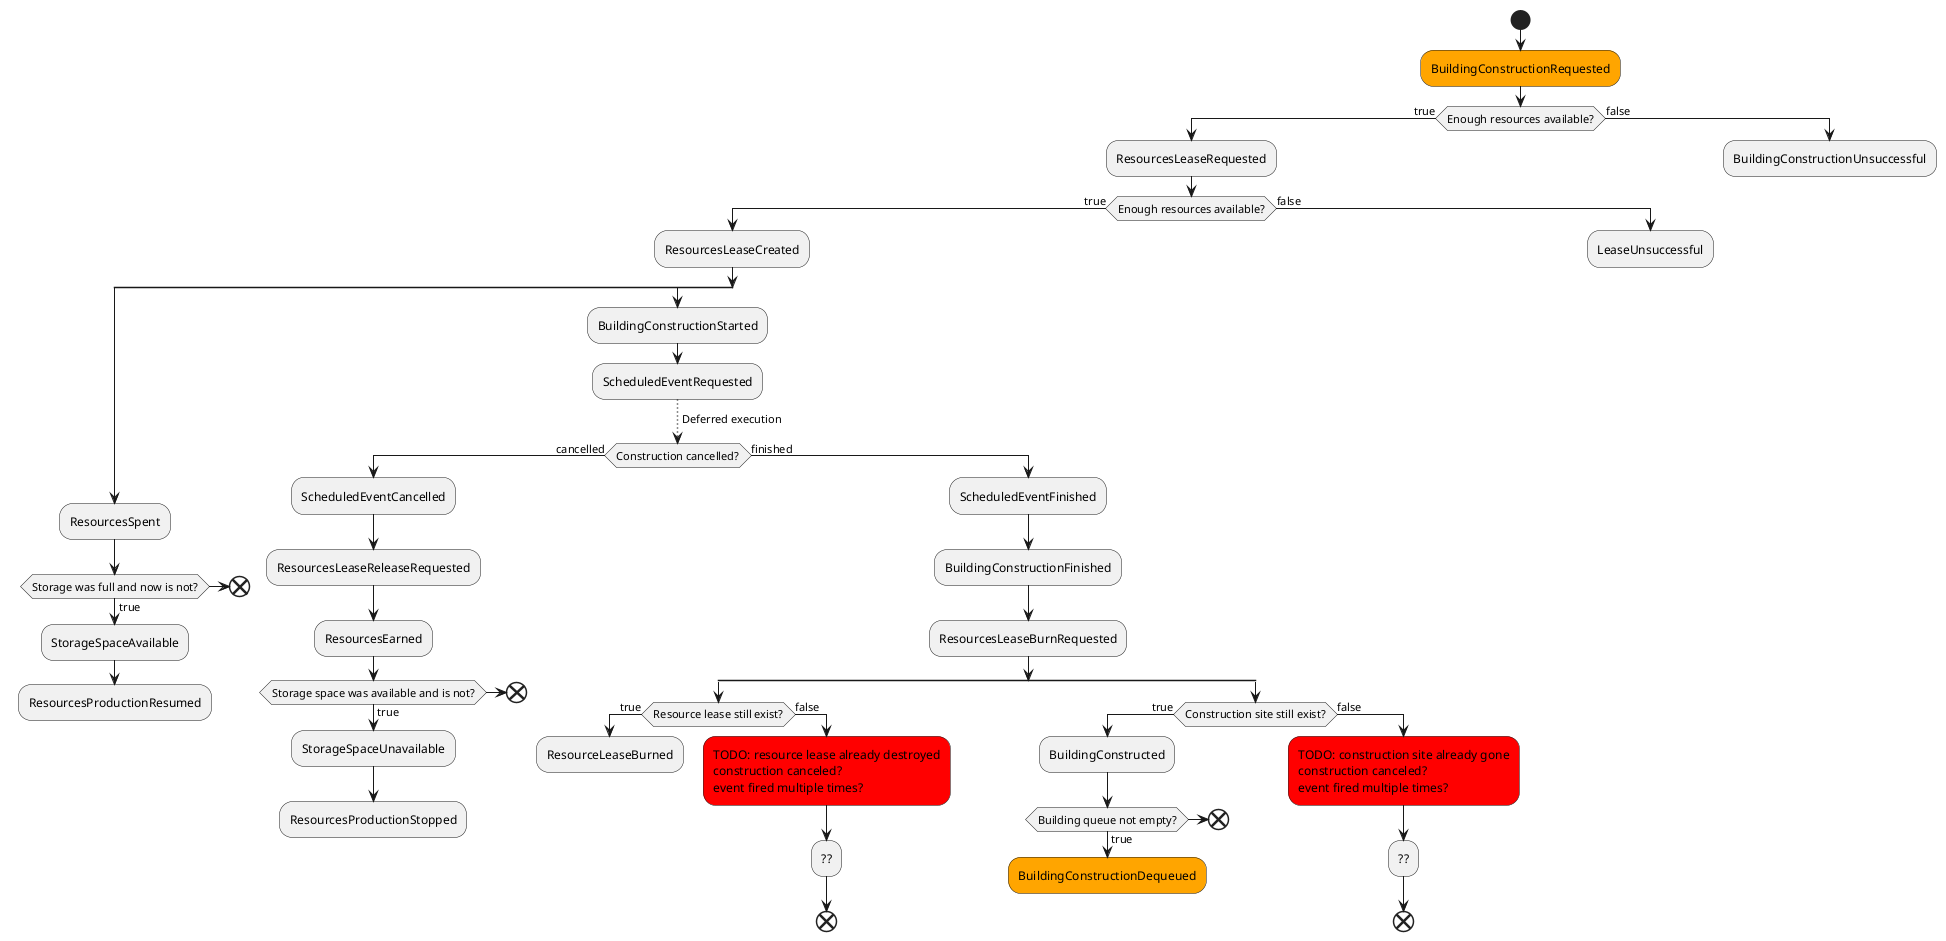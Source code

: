 @startuml

start

#orange:BuildingConstructionRequested;

if (Enough resources available?) then (true)
    :ResourcesLeaseRequested;
    if (Enough resources available?) then (true)
        :ResourcesLeaseCreated;
        split
            :ResourcesSpent;
            if(Storage was full and now is not?) then (true)
                :StorageSpaceAvailable;
                :ResourcesProductionResumed;
                detach
            else
                end
            endif
        split again
            :BuildingConstructionStarted;
            :ScheduledEventRequested;
            -[dotted]-> Deferred execution;
            if(Construction cancelled?) then (cancelled)
                :ScheduledEventCancelled;
                :ResourcesLeaseReleaseRequested;
                :ResourcesEarned;
                if(Storage space was available and is not?) then (true)
                    :StorageSpaceUnavailable;
                    :ResourcesProductionStopped;
                    detach
                else
                    end
                endif
            else (finished)
                :ScheduledEventFinished;
                :BuildingConstructionFinished;
                :ResourcesLeaseBurnRequested;
                split
                    if (Resource lease still exist?) then (true)
                        :ResourceLeaseBurned;
                        detach
                    else (false)
                        #red:TODO: resource lease already destroyed
                        construction canceled?
                        event fired multiple times?;
                        :??;
                        end
                    endif
                split again
                    if (Construction site still exist?) then (true)
                        :BuildingConstructed;
                        if (Building queue not empty?) then (true)
                            #orange:BuildingConstructionDequeued;
                            detach
                        else
                            end
                        endif
                    else (false)
                        #red:TODO: construction site already gone
                        construction canceled?
                        event fired multiple times?;
                        :??;
                        end
                    endif
                end split
            endif
        end split
    else (false)
        :LeaseUnsuccessful;
        detach
    endif
else (false)
    :BuildingConstructionUnsuccessful;
    detach
endif




@enduml